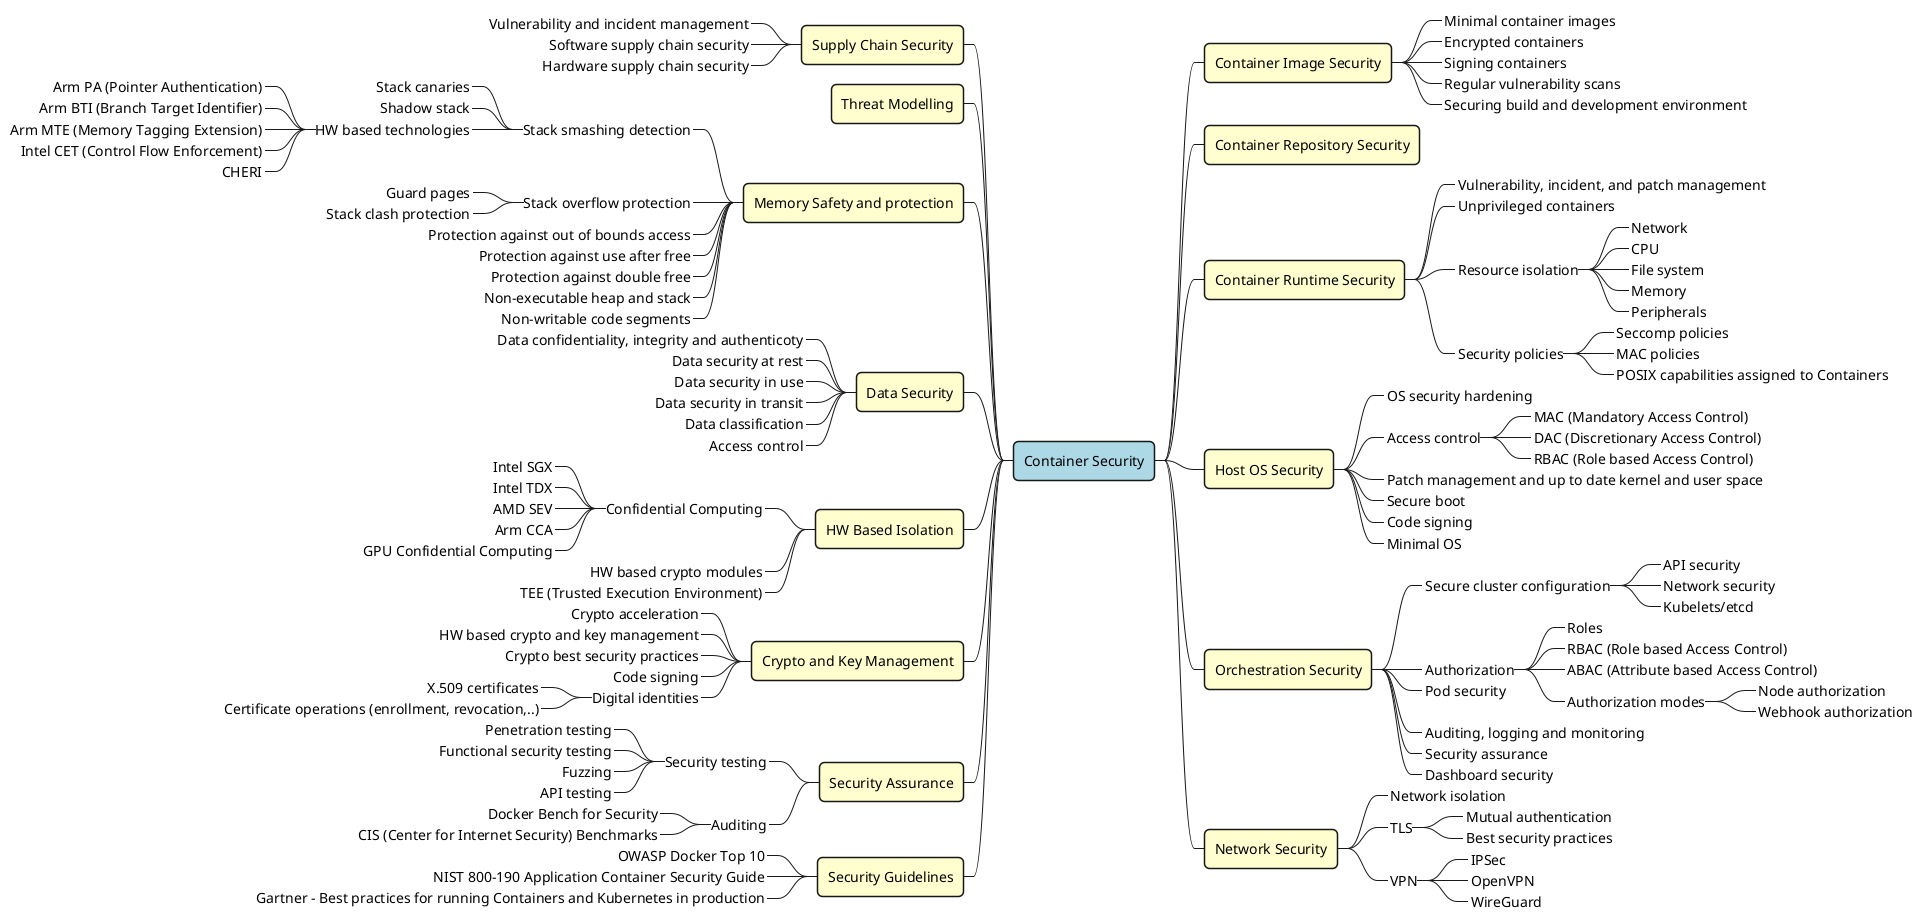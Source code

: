 @startmindmap
<style>
node {
    RoundCorner 10
    BackgroundColor #FEFECE
}

rootNode {
    RoundCorner 10
    BackgroundColor lightblue
}
</style>

+ Container Security
++ Container Image Security
+++_ Minimal container images
+++_ Encrypted containers
+++_ Signing containers
+++_ Regular vulnerability scans
+++_ Securing build and development environment
++ Container Repository Security
++ Container Runtime Security
+++_ Vulnerability, incident, and patch management
+++_ Unprivileged containers
+++_ Resource isolation
++++_ Network
++++_ CPU
++++_ File system
++++_ Memory
++++_ Peripherals
+++_ Security policies
++++_ Seccomp policies
++++_ MAC policies
++++_ POSIX capabilities assigned to Containers
++ Host OS Security
+++_ OS security hardening
+++_ Access control
++++_ MAC (Mandatory Access Control)
++++_ DAC (Discretionary Access Control)
++++_ RBAC (Role based Access Control)
+++_ Patch management and up to date kernel and user space
+++_ Secure boot
+++_ Code signing
+++_ Minimal OS
++ Orchestration Security
+++_ Secure cluster configuration
++++_ API security
++++_ Network security
++++_ Kubelets/etcd
+++_ Authorization
++++_ Roles
++++_ RBAC (Role based Access Control)
++++_ ABAC (Attribute based Access Control)
++++_ Authorization modes
+++++_ Node authorization
+++++_ Webhook authorization
+++_ Pod security
+++_ Auditing, logging and monitoring
+++_ Security assurance
+++_ Dashboard security
++ Network Security
+++_ Network isolation
+++_ TLS
++++_ Mutual authentication
++++_ Best security practices
+++_ VPN
++++_ IPSec
++++_ OpenVPN
++++_ WireGuard
-- Supply Chain Security
---_ Vulnerability and incident management
---_ Software supply chain security
---_ Hardware supply chain security
-- Threat Modelling
-- Memory Safety and protection
---_ Stack smashing detection
----_ Stack canaries
----_ Shadow stack
----_ HW based technologies
-----_ Arm PA (Pointer Authentication)
-----_ Arm BTI (Branch Target Identifier)
-----_ Arm MTE (Memory Tagging Extension)
-----_ Intel CET (Control Flow Enforcement)
-----_ CHERI
---_ Stack overflow protection
----_ Guard pages
----_ Stack clash protection
---_ Protection against out of bounds access
---_ Protection against use after free
---_ Protection against double free
---_ Non-executable heap and stack
---_ Non-writable code segments
-- Data Security
---_ Data confidentiality, integrity and authenticoty
---_ Data security at rest
---_ Data security in use
---_ Data security in transit
---_ Data classification
---_ Access control
-- HW Based Isolation
---_ Confidential Computing
----_ Intel SGX
----_ Intel TDX
----_ AMD SEV
----_ Arm CCA
----_ GPU Confidential Computing
---_ HW based crypto modules
---_ TEE (Trusted Execution Environment)
-- Crypto and Key Management
---_ Crypto acceleration
---_ HW based crypto and key management
---_ Crypto best security practices
---_ Code signing
---_ Digital identities
----_ X.509 certificates
----_ Certificate operations (enrollment, revocation,..)
-- Security Assurance
---_ Security testing
----_ Penetration testing
----_ Functional security testing
----_ Fuzzing
----_ API testing
---_ Auditing
----_ Docker Bench for Security
----_ CIS (Center for Internet Security) Benchmarks
-- Security Guidelines
---_ OWASP Docker Top 10
---_ NIST 800-190 Application Container Security Guide
---_ Gartner - Best practices for running Containers and Kubernetes in production
@endmindmap